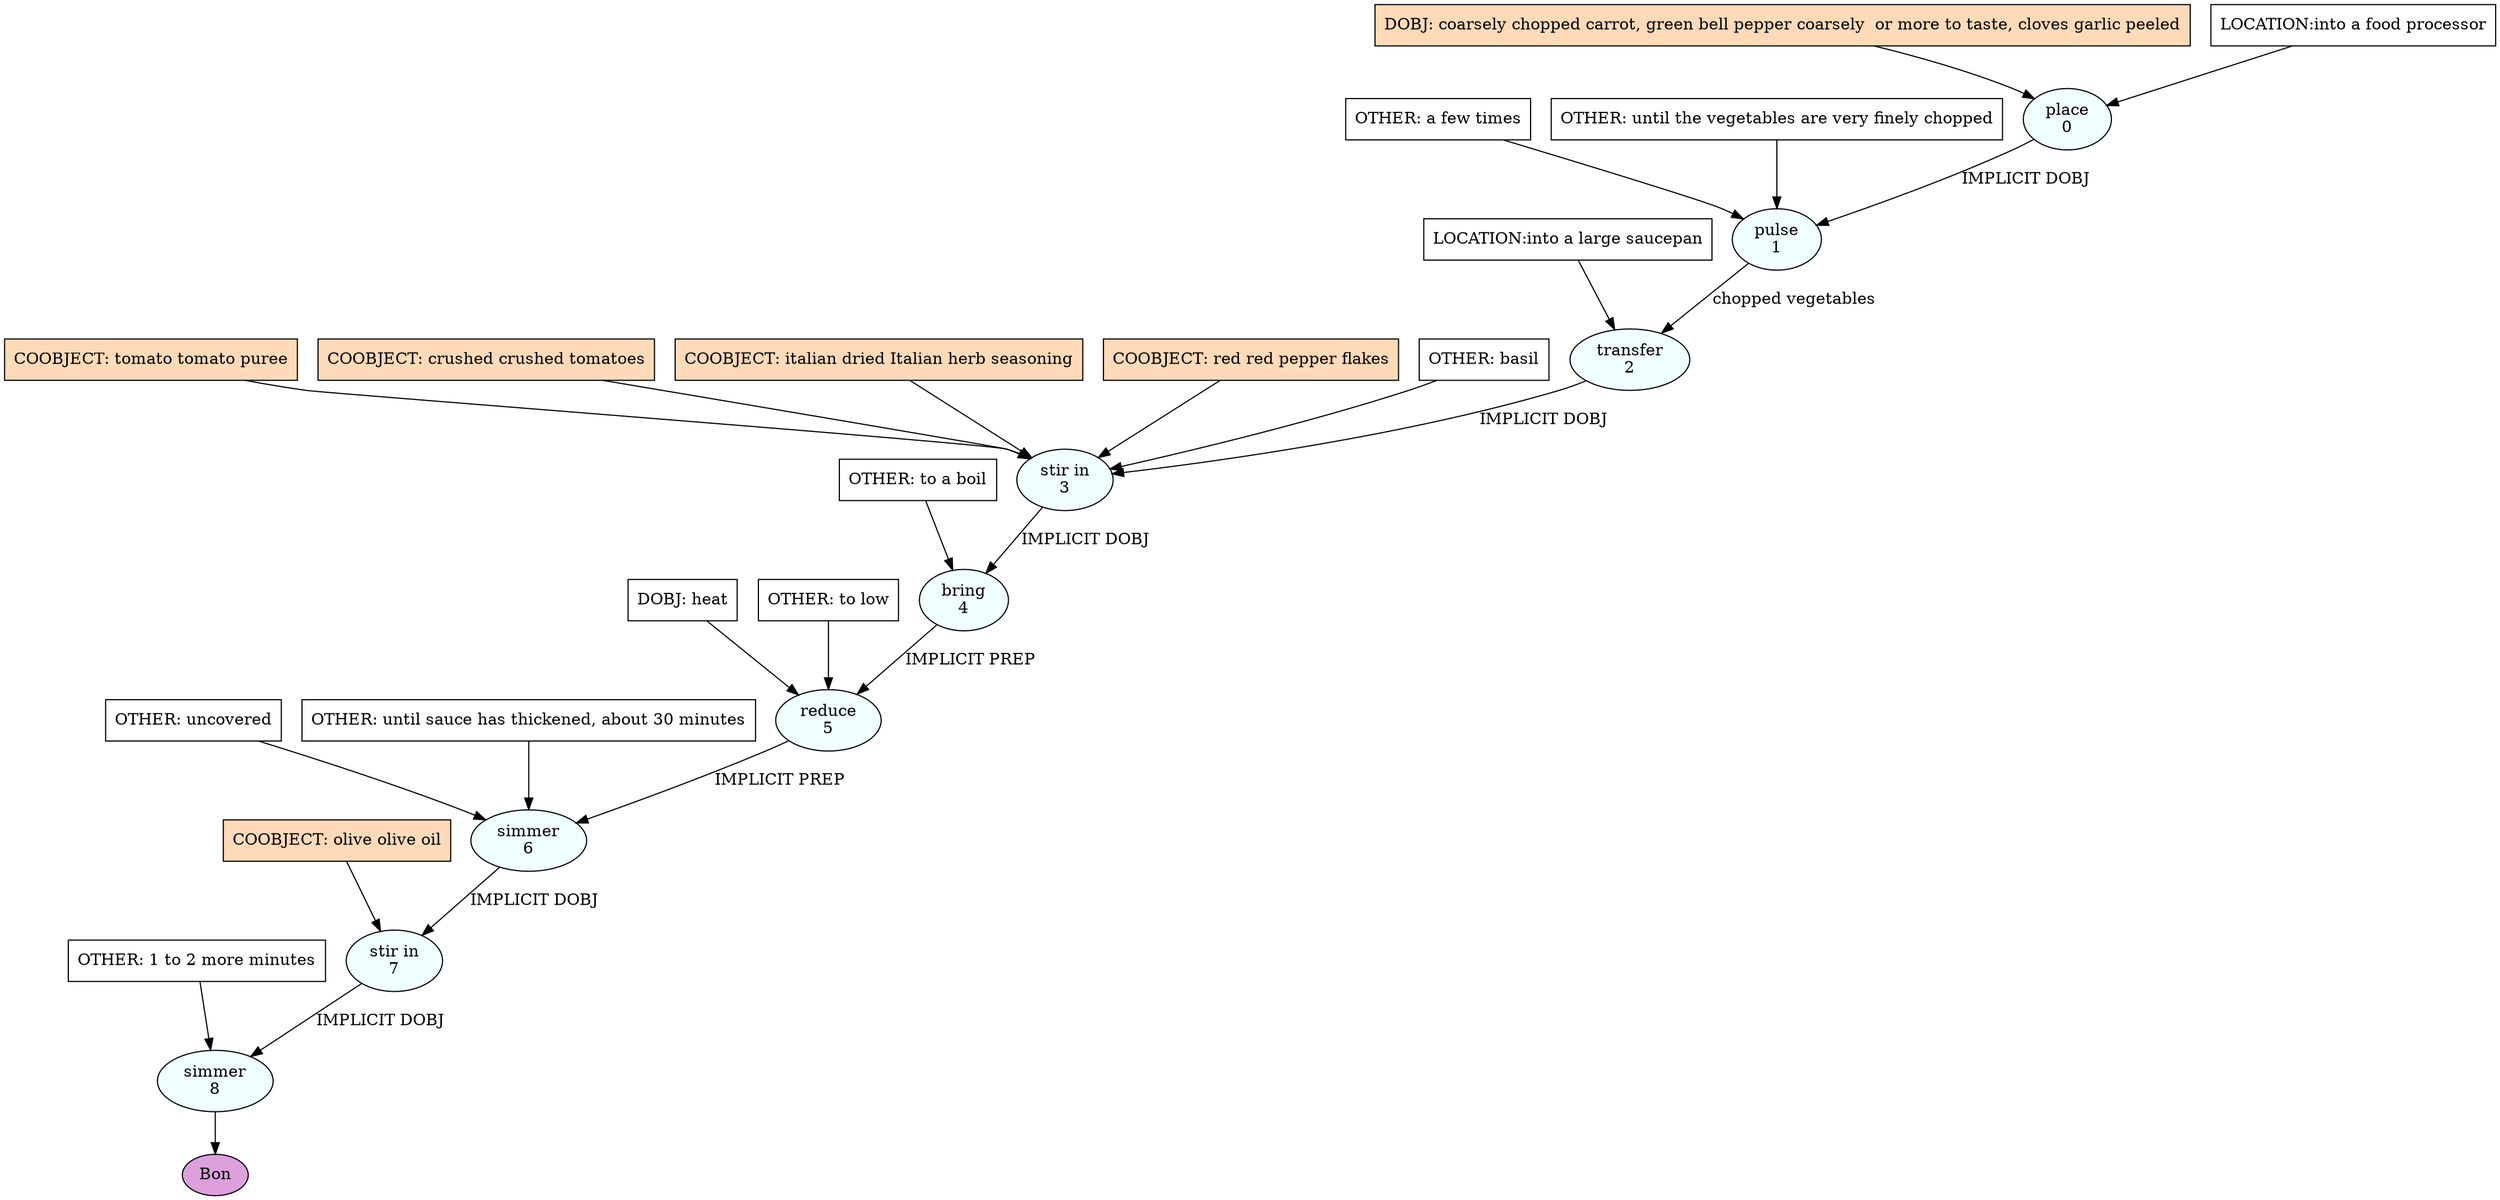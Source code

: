 digraph recipe {
E0[label="place
0", shape=oval, style=filled, fillcolor=azure]
E1[label="pulse
1", shape=oval, style=filled, fillcolor=azure]
E2[label="transfer
2", shape=oval, style=filled, fillcolor=azure]
E3[label="stir in
3", shape=oval, style=filled, fillcolor=azure]
E4[label="bring
4", shape=oval, style=filled, fillcolor=azure]
E5[label="reduce
5", shape=oval, style=filled, fillcolor=azure]
E6[label="simmer
6", shape=oval, style=filled, fillcolor=azure]
E7[label="stir in
7", shape=oval, style=filled, fillcolor=azure]
E8[label="simmer
8", shape=oval, style=filled, fillcolor=azure]
D0[label="DOBJ: coarsely chopped carrot, green bell pepper coarsely  or more to taste, cloves garlic peeled", shape=box, style=filled, fillcolor=peachpuff]
D0 -> E0
P0_0[label="LOCATION:into a food processor", shape=box, style=filled, fillcolor=white]
P0_0 -> E0
E0 -> E1 [label="IMPLICIT DOBJ"]
O1_0_0[label="OTHER: a few times", shape=box, style=filled, fillcolor=white]
O1_0_0 -> E1
O1_1_0[label="OTHER: until the vegetables are very finely chopped", shape=box, style=filled, fillcolor=white]
O1_1_0 -> E1
E1 -> E2 [label="chopped vegetables"]
P2_0_0[label="LOCATION:into a large saucepan", shape=box, style=filled, fillcolor=white]
P2_0_0 -> E2
E2 -> E3 [label="IMPLICIT DOBJ"]
P3_0_ing[label="COOBJECT: tomato tomato puree", shape=box, style=filled, fillcolor=peachpuff]
P3_0_ing -> E3
P3_1_ing[label="COOBJECT: crushed crushed tomatoes", shape=box, style=filled, fillcolor=peachpuff]
P3_1_ing -> E3
P3_2_ing[label="COOBJECT: italian dried Italian herb seasoning", shape=box, style=filled, fillcolor=peachpuff]
P3_2_ing -> E3
P3_3_ing[label="COOBJECT: red red pepper flakes", shape=box, style=filled, fillcolor=peachpuff]
P3_3_ing -> E3
O3_0_0[label="OTHER: basil", shape=box, style=filled, fillcolor=white]
O3_0_0 -> E3
E3 -> E4 [label="IMPLICIT DOBJ"]
O4_0_0[label="OTHER: to a boil", shape=box, style=filled, fillcolor=white]
O4_0_0 -> E4
D5_0[label="DOBJ: heat", shape=box, style=filled, fillcolor=white]
D5_0 -> E5
E4 -> E5 [label="IMPLICIT PREP"]
O5_0_0[label="OTHER: to low", shape=box, style=filled, fillcolor=white]
O5_0_0 -> E5
E5 -> E6 [label="IMPLICIT PREP"]
O6_0_0[label="OTHER: uncovered", shape=box, style=filled, fillcolor=white]
O6_0_0 -> E6
O6_1_0[label="OTHER: until sauce has thickened, about 30 minutes", shape=box, style=filled, fillcolor=white]
O6_1_0 -> E6
E6 -> E7 [label="IMPLICIT DOBJ"]
P7_0_ing[label="COOBJECT: olive olive oil", shape=box, style=filled, fillcolor=peachpuff]
P7_0_ing -> E7
E7 -> E8 [label="IMPLICIT DOBJ"]
O8_0_0[label="OTHER: 1 to 2 more minutes", shape=box, style=filled, fillcolor=white]
O8_0_0 -> E8
EOR[label="Bon", shape=oval, style=filled, fillcolor=plum]
E8 -> EOR
}
